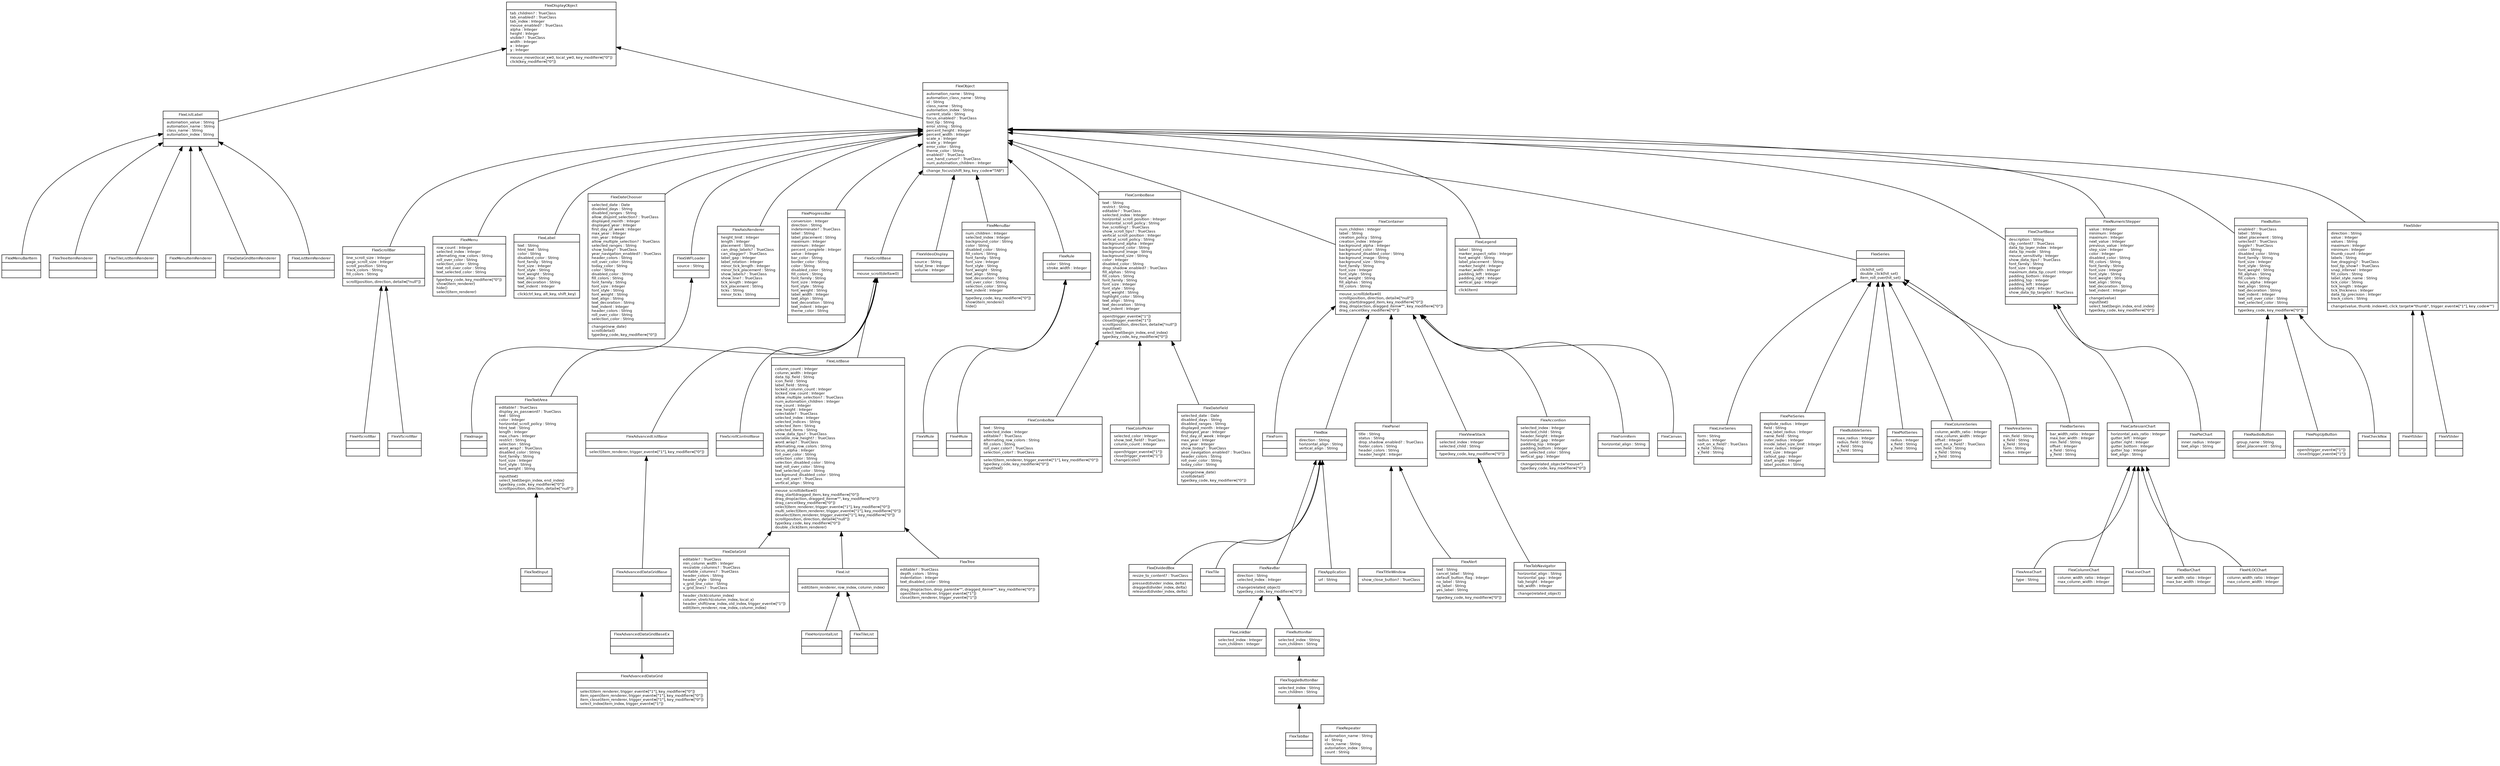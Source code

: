 digraph G {
  rankdir = BT;

  fontname = "Bitstream Vera Sans"
  fontsize = 8

  node [
    fontname = "Bitstream Vera Sans"
    fontsize = 8
    shape = "record"
  ]

  edge [
    fontname = "Bitstream Vera Sans"
    fontsize = 8
  ]
  

  FlexDisplayObject [
    label = "{FlexDisplayObject|tab_children? : TrueClass\ltab_enabled? : TrueClass\ltab_index : Integer\lmouse_enabled? : TrueClass\lalpha : Integer\lheight : Integer\lvisible? : TrueClass\lwidth : Integer\lx : Integer\ly : Integer\l|mouse_move(local_x=0, local_y=0, key_modifier=[\"0\"])\lclick(key_modifier=[\"0\"])\l}"
  ]
  

  FlexListLabel [
    label = "{FlexListLabel|automation_value : String\lautomation_name : String\lclass_name : String\lautomation_index : String\l|}"
  ]
  FlexListLabel -> FlexDisplayObject

  FlexMenuBarItem [
    label = "{FlexMenuBarItem||}"
  ]
  FlexMenuBarItem -> FlexListLabel

  FlexTreeItemRenderer [
    label = "{FlexTreeItemRenderer||}"
  ]
  FlexTreeItemRenderer -> FlexListLabel

  FlexTileListItemRenderer [
    label = "{FlexTileListItemRenderer||}"
  ]
  FlexTileListItemRenderer -> FlexListLabel

  FlexMenuItemRenderer [
    label = "{FlexMenuItemRenderer||}"
  ]
  FlexMenuItemRenderer -> FlexListLabel

  FlexDataGridItemRenderer [
    label = "{FlexDataGridItemRenderer||}"
  ]
  FlexDataGridItemRenderer -> FlexListLabel

  FlexListItemRenderer [
    label = "{FlexListItemRenderer||}"
  ]
  FlexListItemRenderer -> FlexListLabel

  FlexObject [
    label = "{FlexObject|automation_name : String\lautomation_class_name : String\lid : String\lclass_name : String\lautomation_index : String\lcurrent_state : String\lfocus_enabled? : TrueClass\ltool_tip : String\lerror_string : String\lpercent_height : Integer\lpercent_width : Integer\lscale_x : Integer\lscale_y : Integer\lerror_color : String\ltheme_color : String\lenabled? : TrueClass\luse_hand_cursor? : TrueClass\lnum_automation_children : Integer\l|change_focus(shift_key, key_code=\"TAB\")\l}"
  ]
  FlexObject -> FlexDisplayObject

  FlexScrollBar [
    label = "{FlexScrollBar|line_scroll_size : Integer\lpage_scroll_size : Integer\lscroll_position : String\ltrack_colors : String\lfill_colors : String\l|scroll(position, direction, detail=[\"null\"])\l}"
  ]
  FlexScrollBar -> FlexObject

  FlexHScrollBar [
    label = "{FlexHScrollBar||}"
  ]
  FlexHScrollBar -> FlexScrollBar

  FlexVScrollBar [
    label = "{FlexVScrollBar||}"
  ]
  FlexVScrollBar -> FlexScrollBar

  FlexMenu [
    label = "{FlexMenu|row_count : Integer\lselected_index : Integer\lalternating_row_colors : String\lroll_over_color : String\lselection_color : String\ltext_roll_over_color : String\ltext_selected_color : String\l|type(key_code, key_modifier=[\"0\"])\lshow(item_renderer)\lhide()\lselect(item_renderer)\l}"
  ]
  FlexMenu -> FlexObject

  FlexLabel [
    label = "{FlexLabel|text : String\lhtml_text : String\lcolor : String\ldisabled_color : String\lfont_family : String\lfont_size : Integer\lfont_style : String\lfont_weight : String\ltext_align : String\ltext_decoration : String\ltext_indent : Integer\l|click(ctrl_key, alt_key, shift_key)\l}"
  ]
  FlexLabel -> FlexObject

  FlexDateChooser [
    label = "{FlexDateChooser|selected_date : Date\ldisabled_days : String\ldisabled_ranges : String\lallow_disjoint_selection? : TrueClass\ldisplayed_month : Integer\ldisplayed_year : Integer\lfirst_day_of_week : Integer\lmax_year : Integer\lmin_year : Integer\lallow_multiple_selection? : TrueClass\lselected_ranges : String\lshow_today? : TrueClass\lyear_navigation_enabled? : TrueClass\lheader_colors : String\lroll_over_color : String\ltoday_color : String\lcolor : String\ldisabled_color : String\lfill_colors : String\lfont_family : String\lfont_size : Integer\lfont_style : String\lfont_weight : String\ltext_align : String\ltext_decoration : String\ltext_indent : Integer\lheader_colors : String\lroll_over_color : String\lselection_color : String\l|change(new_date)\lscroll(detail)\ltype(key_code, key_modifier=[\"0\"])\l}"
  ]
  FlexDateChooser -> FlexObject

  FlexSWFLoader [
    label = "{FlexSWFLoader|source : String\l|}"
  ]
  FlexSWFLoader -> FlexObject

  FlexImage [
    label = "{FlexImage||}"
  ]
  FlexImage -> FlexSWFLoader

  FlexAxisRenderer [
    label = "{FlexAxisRenderer|height_limit : Integer\llength : Integer\lplacement : String\lcan_drop_labels? : TrueClass\lcan_stagger? : TrueClass\llabel_gap : Integer\llabel_rotation : Integer\lminor_tick_length : Integer\lminor_tick_placement : String\lshow_labels? : TrueClass\lshow_line? : TrueClass\ltick_length : Integer\ltick_placement : String\lticks : String\lminor_ticks : String\l|}"
  ]
  FlexAxisRenderer -> FlexObject

  FlexProgressBar [
    label = "{FlexProgressBar|conversion : Integer\ldirection : String\lindeterminate? : TrueClass\llabel : String\llabel_placement : String\lmaximum : Integer\lminimum : Integer\lpercent_complete : Integer\lvalue : Integer\lbar_color : String\lborder_color : String\lcolor : String\ldisabled_color : String\lfill_colors : String\lfont_family : String\lfont_size : Integer\lfont_style : String\lfont_weight : String\llabel_width : Integer\ltext_align : String\ltext_decoration : String\ltext_indent : Integer\ltheme_color : String\l|}"
  ]
  FlexProgressBar -> FlexObject

  FlexScrollBase [
    label = "{FlexScrollBase||mouse_scroll(delta=0)\l}"
  ]
  FlexScrollBase -> FlexObject

  FlexTextArea [
    label = "{FlexTextArea|editable? : TrueClass\ldisplay_as_password? : TrueClass\ltext : String\lcolor : Integer\lhorizontal_scroll_policy : String\lhtml_text : String\llength : Integer\lmax_chars : Integer\lrestrict : String\lselection : String\lword_wrap? : TrueClass\ldisabled_color : String\lfont_family : String\lfont_size : Integer\lfont_style : String\lfont_weight : String\l|input(text)\lselect_text(begin_index, end_index)\ltype(key_code, key_modifier=[\"0\"])\lscroll(position, direction, detail=[\"null\"])\l}"
  ]
  FlexTextArea -> FlexScrollBase

  FlexTextInput [
    label = "{FlexTextInput||}"
  ]
  FlexTextInput -> FlexTextArea

  FlexAdvancedListBase [
    label = "{FlexAdvancedListBase||select(item_renderer, trigger_event=[\"1\"], key_modifier=[\"0\"])\l}"
  ]
  FlexAdvancedListBase -> FlexScrollBase

  FlexAdvancedDataGridBase [
    label = "{FlexAdvancedDataGridBase||}"
  ]
  FlexAdvancedDataGridBase -> FlexAdvancedListBase

  FlexAdvancedDataGridBaseEx [
    label = "{FlexAdvancedDataGridBaseEx||}"
  ]
  FlexAdvancedDataGridBaseEx -> FlexAdvancedDataGridBase

  FlexAdvancedDataGrid [
    label = "{FlexAdvancedDataGrid||select(item_renderer, trigger_event=[\"1\"], key_modifier=[\"0\"])\litem_open(item_renderer, trigger_event=[\"1\"], key_modifier=[\"0\"])\litem_close(item_renderer, trigger_event=[\"1\"], key_modifier=[\"0\"])\lselect_index(item_index, trigger_event=[\"1\"])\l}"
  ]
  FlexAdvancedDataGrid -> FlexAdvancedDataGridBaseEx

  FlexScrollControlBase [
    label = "{FlexScrollControlBase||}"
  ]
  FlexScrollControlBase -> FlexScrollBase

  FlexListBase [
    label = "{FlexListBase|column_count : Integer\lcolumn_width : Integer\ldata_tip_field : String\licon_field : String\llabel_field : String\llocked_column_count : Integer\llocked_row_count : Integer\lallow_multiple_selection? : TrueClass\lnum_automation_children : Integer\lrow_count : Integer\lrow_height : Integer\lselectable? : TrueClass\lselected_index : Integer\lselected_indices : String\lselected_item : String\lselected_items : String\lshow_data_tips? : TrueClass\lvariable_row_height? : TrueClass\lword_wrap? : TrueClass\lalternating_row_colors : String\lfocus_alpha : Integer\lroll_over_color : String\lselection_color : String\lselection_disabled_color : String\ltext_roll_over_color : String\ltext_selected_color : String\lbackground_disabled_color : String\luse_roll_over? : TrueClass\lvertical_align : String\l|mouse_scroll(delta=0)\ldrag_start(dragged_item, key_modifier=[\"0\"])\ldrag_drop(action, dragged_item=\"\", key_modifier=[\"0\"])\ldrag_cancel(key_modifier=[\"0\"])\lselect(item_renderer, trigger_event=[\"1\"], key_modifier=[\"0\"])\lmulti_select(item_renderer, trigger_event=[\"1\"], key_modifier=[\"0\"])\ldeselect(item_renderer, trigger_event=[\"1\"], key_modifier=[\"0\"])\lscroll(position, direction, detail=[\"null\"])\ltype(key_code, key_modifier=[\"0\"])\ldouble_click(item_renderer)\l}"
  ]
  FlexListBase -> FlexScrollBase

  FlexDataGrid [
    label = "{FlexDataGrid|editable? : TrueClass\lmin_column_width : Integer\lresizable_columns? : TrueClass\lsortable_columns? : TrueClass\lheader_colors : String\lheader_style : String\lv_grid_line_color : String\lv_grid_lines? : TrueClass\l|header_click(column_index)\lcolumn_stretch(column_index, local_x)\lheader_shift(new_index, old_index, trigger_event=[\"1\"])\ledit(item_renderer, row_index, column_index)\l}"
  ]
  FlexDataGrid -> FlexListBase

  FlexList [
    label = "{FlexList||edit(item_renderer, row_index, column_index)\l}"
  ]
  FlexList -> FlexListBase

  FlexHorizontalList [
    label = "{FlexHorizontalList||}"
  ]
  FlexHorizontalList -> FlexList

  FlexTileList [
    label = "{FlexTileList||}"
  ]
  FlexTileList -> FlexList

  FlexTree [
    label = "{FlexTree|editable? : TrueClass\ldepth_colors : String\lindentation : Integer\ltext_disabled_color : String\l|drag_drop(action, drop_parent=\"\", dragged_item=\"\", key_modifier=[\"0\"])\lopen(item_renderer, trigger_event=[\"1\"])\lclose(item_renderer, trigger_event=[\"1\"])\l}"
  ]
  FlexTree -> FlexListBase

  FlexVideoDisplay [
    label = "{FlexVideoDisplay|source : String\ltotal_time : Integer\lvolume : Integer\l|}"
  ]
  FlexVideoDisplay -> FlexObject

  FlexMenuBar [
    label = "{FlexMenuBar|num_children : Integer\lselected_index : Integer\lbackground_color : String\lcolor : String\ldisabled_color : String\lfill_colors : String\lfont_family : String\lfont_size : Integer\lfont_style : String\lfont_weight : String\ltext_align : String\ltext_decoration : String\lroll_over_color : String\lselection_color : String\ltext_indent : Integer\l|type(key_code, key_modifier=[\"0\"])\lshow(item_renderer)\lhide()\l}"
  ]
  FlexMenuBar -> FlexObject

  FlexRule [
    label = "{FlexRule|color : String\lstroke_width : Integer\l|}"
  ]
  FlexRule -> FlexObject

  FlexVRule [
    label = "{FlexVRule||}"
  ]
  FlexVRule -> FlexRule

  FlexHRule [
    label = "{FlexHRule||}"
  ]
  FlexHRule -> FlexRule

  FlexComboBase [
    label = "{FlexComboBase|text : String\lrestrict : String\leditable? : TrueClass\lselected_index : Integer\lhorizontal_scroll_position : Integer\lhorizontal_scroll_policy : String\llive_scrolling? : TrueClass\lshow_scroll_tips? : TrueClass\lvertical_scroll_position : Integer\lvertical_scroll_policy : String\lbackground_alpha : Integer\lbackground_color : String\lbackground_image : String\lbackground_size : String\lcolor : Integer\ldisabled_color : String\ldrop_shadow_enabled? : TrueClass\lfill_alphas : String\lfill_colors : String\lfont_family : String\lfont_size : Integer\lfont_style : String\lfont_weight : String\lhighlight_color : String\ltext_align : String\ltext_decoration : String\ltext_indent : Integer\l|open(trigger_event=[\"1\"])\lclose(trigger_event=[\"1\"])\lscroll(position, direction, detail=[\"null\"])\linput(text)\lselect_text(begin_index, end_index)\ltype(key_code, key_modifier=[\"0\"])\l}"
  ]
  FlexComboBase -> FlexObject

  FlexComboBox [
    label = "{FlexComboBox|text : String\lselected_index : Integer\leditable? : TrueClass\lalternating_row_colors : String\lfill_colors : String\lroll_over_color? : TrueClass\lselection_color? : TrueClass\l|select(item_renderer, trigger_event=[\"1\"], key_modifier=[\"0\"])\ltype(key_code, key_modifier=[\"0\"])\linput(text)\l}"
  ]
  FlexComboBox -> FlexComboBase

  FlexColorPicker [
    label = "{FlexColorPicker|selected_color : Integer\lshow_text_field? : TrueClass\lcolumn_count : Integer\l|open(trigger_event=[\"1\"])\lclose(trigger_event=[\"1\"])\lchange(color)\l}"
  ]
  FlexColorPicker -> FlexComboBase

  FlexDateField [
    label = "{FlexDateField|selected_date : Date\ldisabled_days : String\ldisabled_ranges : String\ldisplayed_month : Integer\ldisplayed_year : Integer\lfirst_day_of_week : Integer\lmax_year : Integer\lmin_year : Integer\lshow_today? : TrueClass\lyear_navigation_enabled? : TrueClass\lheader_colors : String\lroll_over_color : String\ltoday_color : String\l|change(new_date)\lscroll(detail)\ltype(key_code, key_modifier=[\"0\"])\l}"
  ]
  FlexDateField -> FlexComboBase

  FlexContainer [
    label = "{FlexContainer|num_children : Integer\llabel : String\lcreation_policy : String\lcreation_index : Integer\lbackground_alpha : Integer\lbackground_color : String\lbackground_disabled_color : String\lbackground_image : String\lbackground_size : String\lfont_family : String\lfont_size : Integer\lfont_style : String\lfont_weight : String\lfill_alphas : String\lfill_colors : String\l|mouse_scroll(delta=0)\lscroll(position, direction, detail=[\"null\"])\ldrag_start(dragged_item, key_modifier=[\"0\"])\ldrag_drop(action, dragged_item=\"\", key_modifier=[\"0\"])\ldrag_cancel(key_modifier=[\"0\"])\l}"
  ]
  FlexContainer -> FlexObject

  FlexForm [
    label = "{FlexForm||}"
  ]
  FlexForm -> FlexContainer

  FlexBox [
    label = "{FlexBox|direction : String\lhorizontal_align : String\lvertical_align : String\l|}"
  ]
  FlexBox -> FlexContainer

  FlexDividedBox [
    label = "{FlexDividedBox|resize_to_content? : TrueClass\l|pressed(divider_index, delta)\ldragged(divider_index, delta)\lreleased(divider_index, delta)\l}"
  ]
  FlexDividedBox -> FlexBox

  FlexTile [
    label = "{FlexTile||}"
  ]
  FlexTile -> FlexBox

  FlexNavBar [
    label = "{FlexNavBar|direction : String\lselected_index : Integer\l|change(related_object)\ltype(key_code, key_modifier=[\"0\"])\l}"
  ]
  FlexNavBar -> FlexBox

  FlexLinkBar [
    label = "{FlexLinkBar|selected_index : Integer\lnum_children : Integer\l|}"
  ]
  FlexLinkBar -> FlexNavBar

  FlexButtonBar [
    label = "{FlexButtonBar|selected_index : String\lnum_children : String\l|}"
  ]
  FlexButtonBar -> FlexNavBar

  FlexToggleButtonBar [
    label = "{FlexToggleButtonBar|selected_index : String\lnum_children : String\l|}"
  ]
  FlexToggleButtonBar -> FlexButtonBar

  FlexTabBar [
    label = "{FlexTabBar||}"
  ]
  FlexTabBar -> FlexToggleButtonBar

  FlexApplication [
    label = "{FlexApplication|url : String\l|}"
  ]
  FlexApplication -> FlexBox

  FlexPanel [
    label = "{FlexPanel|title : String\lstatus : String\ldrop_shadow_enabled? : TrueClass\lfooter_colors : String\lheader_colors : String\lheader_height : Integer\l|}"
  ]
  FlexPanel -> FlexContainer

  FlexTitleWindow [
    label = "{FlexTitleWindow|show_close_button? : TrueClass\l|}"
  ]
  FlexTitleWindow -> FlexPanel

  FlexAlert [
    label = "{FlexAlert|text : String\lcancel_label : String\ldefault_button_flag : Integer\lno_label : String\lok_label : String\lyes_label : String\l|type(key_code, key_modifier=[\"0\"])\l}"
  ]
  FlexAlert -> FlexPanel

  FlexViewStack [
    label = "{FlexViewStack|selected_index : Integer\lselected_child : String\l|type(key_code, key_modifier=[\"0\"])\l}"
  ]
  FlexViewStack -> FlexContainer

  FlexTabNavigator [
    label = "{FlexTabNavigator|horizontal_align : String\lhorizontal_gap : Integer\ltab_height : Integer\ltab_width : Integer\l|change(related_object)\l}"
  ]
  FlexTabNavigator -> FlexViewStack

  FlexAccordion [
    label = "{FlexAccordion|selected_index : Integer\lselected_child : String\lheader_height : Integer\lhorizontal_gap : Integer\lpadding_top : Integer\lpadding_bottom : Integer\ltext_selected_color : String\lvertical_gap : Integer\l|change(related_object=\"mouse\")\ltype(key_code, key_modifier=[\"0\"])\l}"
  ]
  FlexAccordion -> FlexContainer

  FlexFormItem [
    label = "{FlexFormItem|horizontal_align : String\l|}"
  ]
  FlexFormItem -> FlexContainer

  FlexCanvas [
    label = "{FlexCanvas||}"
  ]
  FlexCanvas -> FlexContainer

  FlexLegend [
    label = "{FlexLegend|label : String\lmarker_aspect_ratio : Integer\lfont_weight : String\llabel_placement : String\lmarker_height : Integer\lmarker_width : Integer\lpadding_left : Integer\lpadding_right : Integer\lvertical_gap : Integer\l|click(item)\l}"
  ]
  FlexLegend -> FlexObject

  FlexSeries [
    label = "{FlexSeries||click(hit_set)\ldouble_click(hit_set)\litem_roll_over(hit_set)\l}"
  ]
  FlexSeries -> FlexObject

  FlexLineSeries [
    label = "{FlexLineSeries|form : String\lradius : Integer\lsort_on_x_field? : TrueClass\lx_field : String\ly_field : String\l|}"
  ]
  FlexLineSeries -> FlexSeries

  FlexPieSeries [
    label = "{FlexPieSeries|explode_radius : Integer\lfield : String\lmax_label_radius : Integer\lname_field : String\louter_radius : Integer\linside_label_size_limit : Integer\linner_radius : Integer\lfont_size : Integer\lcallout_gap : Integer\lstart_angle : Integer\llabel_position : String\l|}"
  ]
  FlexPieSeries -> FlexSeries

  FlexBubbleSeries [
    label = "{FlexBubbleSeries|max_radius : Integer\lradius_field : String\lx_field : String\ly_field : String\l|}"
  ]
  FlexBubbleSeries -> FlexSeries

  FlexPlotSeries [
    label = "{FlexPlotSeries|radius : Integer\lx_field : String\ly_field : String\l|}"
  ]
  FlexPlotSeries -> FlexSeries

  FlexColumnSeries [
    label = "{FlexColumnSeries|column_width_ratio : Integer\lmax_column_width : Integer\loffset : Integer\lsort_on_x_field? : TrueClass\lmin_field : String\lx_field : String\ly_field : String\l|}"
  ]
  FlexColumnSeries -> FlexSeries

  FlexAreaSeries [
    label = "{FlexAreaSeries|min_field : String\lx_field : String\ly_field : String\lform : String\lradius : Integer\l|}"
  ]
  FlexAreaSeries -> FlexSeries

  FlexBarSeries [
    label = "{FlexBarSeries|bar_width_ratio : Integer\lmax_bar_width : Integer\lmin_field : String\loffset : Integer\lx_field : String\ly_field : String\l|}"
  ]
  FlexBarSeries -> FlexSeries

  FlexChartBase [
    label = "{FlexChartBase|description : String\lclip_content? : TrueClass\ldata_tip_layer_index : Integer\ldata_tip_mode : String\lmouse_sensitivity : Integer\lshow_data_tips? : TrueClass\lfont_family : String\lfont_size : Integer\lmaximum_data_tip_count : Integer\lpadding_bottom : Integer\lpadding_top : Integer\lpadding_left : Integer\lpadding_right : Integer\lshow_data_tip_targets? : TrueClass\l|}"
  ]
  FlexChartBase -> FlexObject

  FlexCartesianChart [
    label = "{FlexCartesianChart|horizontal_axis_ratio : Integer\lgutter_left : Integer\lgutter_right : Integer\lgutter_bottom : Integer\lgutter_top : Integer\ltext_align : String\l|}"
  ]
  FlexCartesianChart -> FlexChartBase

  FlexAreaChart [
    label = "{FlexAreaChart|type : String\l|}"
  ]
  FlexAreaChart -> FlexCartesianChart

  FlexColumnChart [
    label = "{FlexColumnChart|column_width_ratio : Integer\lmax_column_width : Integer\l|}"
  ]
  FlexColumnChart -> FlexCartesianChart

  FlexLineChart [
    label = "{FlexLineChart||}"
  ]
  FlexLineChart -> FlexCartesianChart

  FlexBarChart [
    label = "{FlexBarChart|bar_width_ratio : Integer\lmax_bar_width : Integer\l|}"
  ]
  FlexBarChart -> FlexCartesianChart

  FlexHLOCChart [
    label = "{FlexHLOCChart|column_width_ratio : Integer\lmax_column_width : Integer\l|}"
  ]
  FlexHLOCChart -> FlexCartesianChart

  FlexPieChart [
    label = "{FlexPieChart|inner_radius : Integer\ltext_align : String\l|}"
  ]
  FlexPieChart -> FlexChartBase

  FlexNumericStepper [
    label = "{FlexNumericStepper|value : Integer\lminimum : Integer\lmaximum : Integer\lnext_value : Integer\lprevious_value : Integer\lstep_size : Integer\lcolor : Integer\ldisabled_color : String\lfill_colors : String\lfont_family : String\lfont_size : Integer\lfont_style : String\lfont_weight : String\ltext_align : String\ltext_decoration : String\ltext_indent : Integer\l|change(value)\linput(text)\lselect_text(begin_index, end_index)\ltype(key_code, key_modifier=[\"0\"])\l}"
  ]
  FlexNumericStepper -> FlexObject

  FlexButton [
    label = "{FlexButton|enabled? : TrueClass\llabel : String\llabel_placement : String\lselected? : TrueClass\ltoggle? : TrueClass\lcolor : String\ldisabled_color : String\lfont_family : String\lfont_size : Integer\lfont_style : String\lfont_weight : String\lfill_alphas : String\lfill_colors : String\lfocus_alpha : Integer\ltext_align : String\ltext_decoration : String\ltext_indent : Integer\ltext_roll_over_color : String\ltext_selected_color : String\l|type(key_code, key_modifier=[\"0\"])\l}"
  ]
  FlexButton -> FlexObject

  FlexRadioButton [
    label = "{FlexRadioButton|group_name : String\llabel_placement : String\l|}"
  ]
  FlexRadioButton -> FlexButton

  FlexPopUpButton [
    label = "{FlexPopUpButton||open(trigger_event=[\"1\"])\lclose(trigger_event=[\"1\"])\l}"
  ]
  FlexPopUpButton -> FlexButton

  FlexCheckBox [
    label = "{FlexCheckBox||}"
  ]
  FlexCheckBox -> FlexButton

  FlexSlider [
    label = "{FlexSlider|direction : String\lvalue : Integer\lvalues : String\lmaximum : Integer\lminimum : Integer\lthumb_count : Integer\llabels : String\llive_dragging? : TrueClass\ltool_tip_show? : TrueClass\lsnap_interval : Integer\lfill_colors : String\llabel_style_name : String\ltick_color : String\ltick_length : Integer\ltick_thickness : Integer\ldata_tip_precision : Integer\ltrack_colors : String\l|change(value, thumb_index=0, click_target=\"thumb\", trigger_event=[\"1\"], key_code=\"\")\l}"
  ]
  FlexSlider -> FlexObject

  FlexHSlider [
    label = "{FlexHSlider||}"
  ]
  FlexHSlider -> FlexSlider

  FlexVSlider [
    label = "{FlexVSlider||}"
  ]
  FlexVSlider -> FlexSlider

  FlexRepeater [
    label = "{FlexRepeater|automation_name : String\lid : String\lclass_name : String\lautomation_index : String\lcount : String\l|}"
  ]
  

}